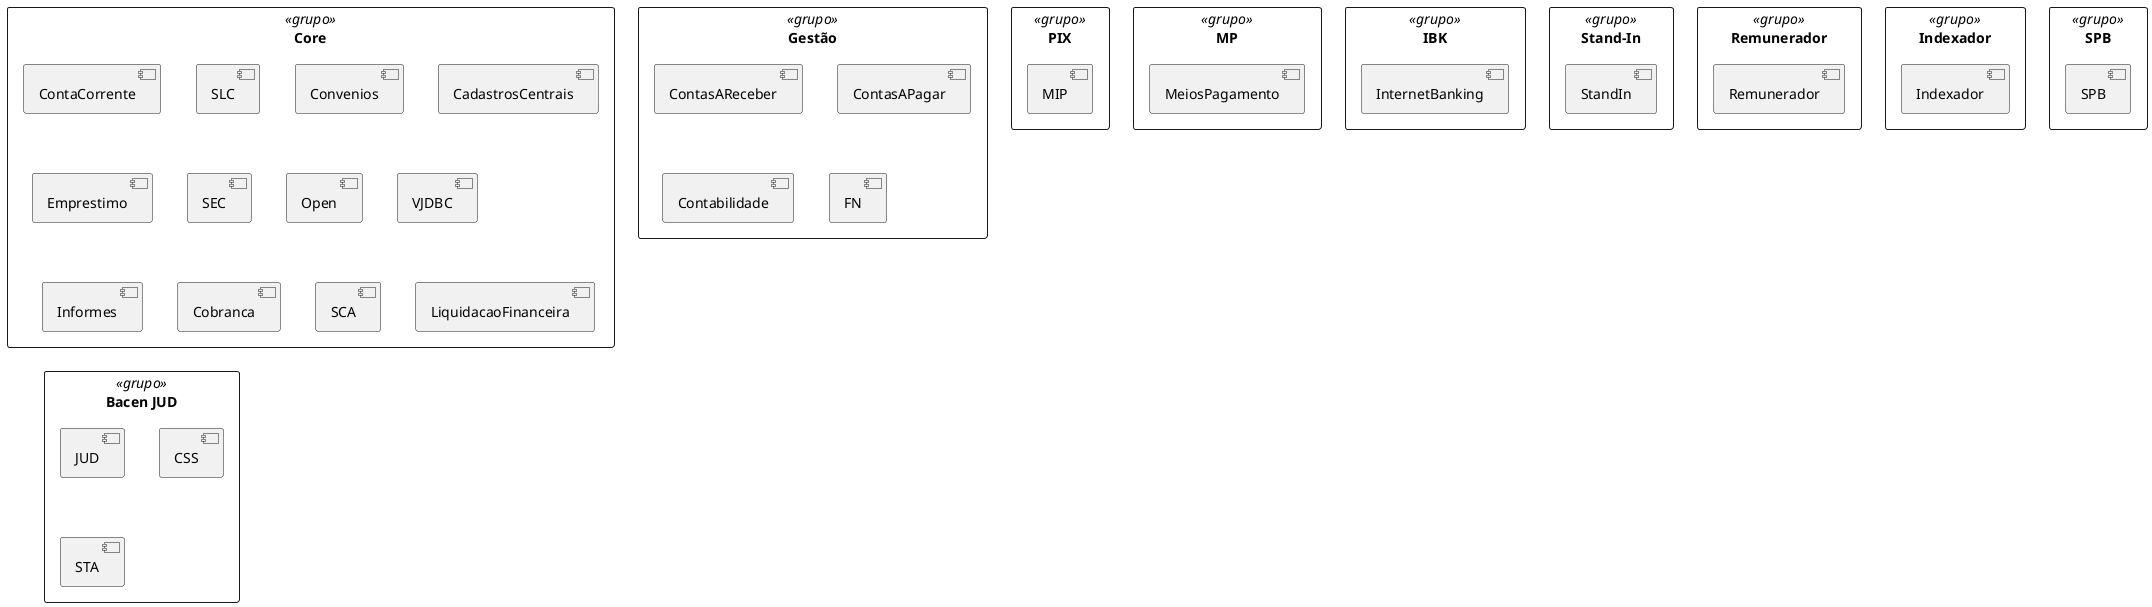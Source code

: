 @startuml componentes microsoft usados no Digio

rectangle "PIX" as PIX <<grupo>> {
    component MIP
}

rectangle "MP" as MP <<grupo>> {
    component MeiosPagamento
}

rectangle "IBK" as IBK <<grupo>> {
    component InternetBanking
}

rectangle "Stand-In" as Standin <<grupo>> {
    component StandIn
}

rectangle "Core" as Core <<grupo>> {
    component ContaCorrente
    component SLC
    component Convenios
    component CadastrosCentrais
    component Emprestimo
    component SEC
    component Open
    component VJDBC
    component Informes
    component Cobranca
    component SCA
    component LiquidacaoFinanceira
}

rectangle "Remunerador" as Rem <<grupo>> {
    component Remunerador
}

rectangle "Gestão" as Gestao <<grupo>> {
    component ContasAReceber
    component ContasAPagar
    component Contabilidade
    component FN
}

rectangle "Bacen JUD" as BacenJUD <<grupo>> {
    component JUD
    component CSS
    component STA
}

rectangle "Indexador" as MateraIndexador <<grupo>> {
    component Indexador
}

rectangle "SPB" as MateraSPB <<grupo>> {
    component SPB
}


@enduml